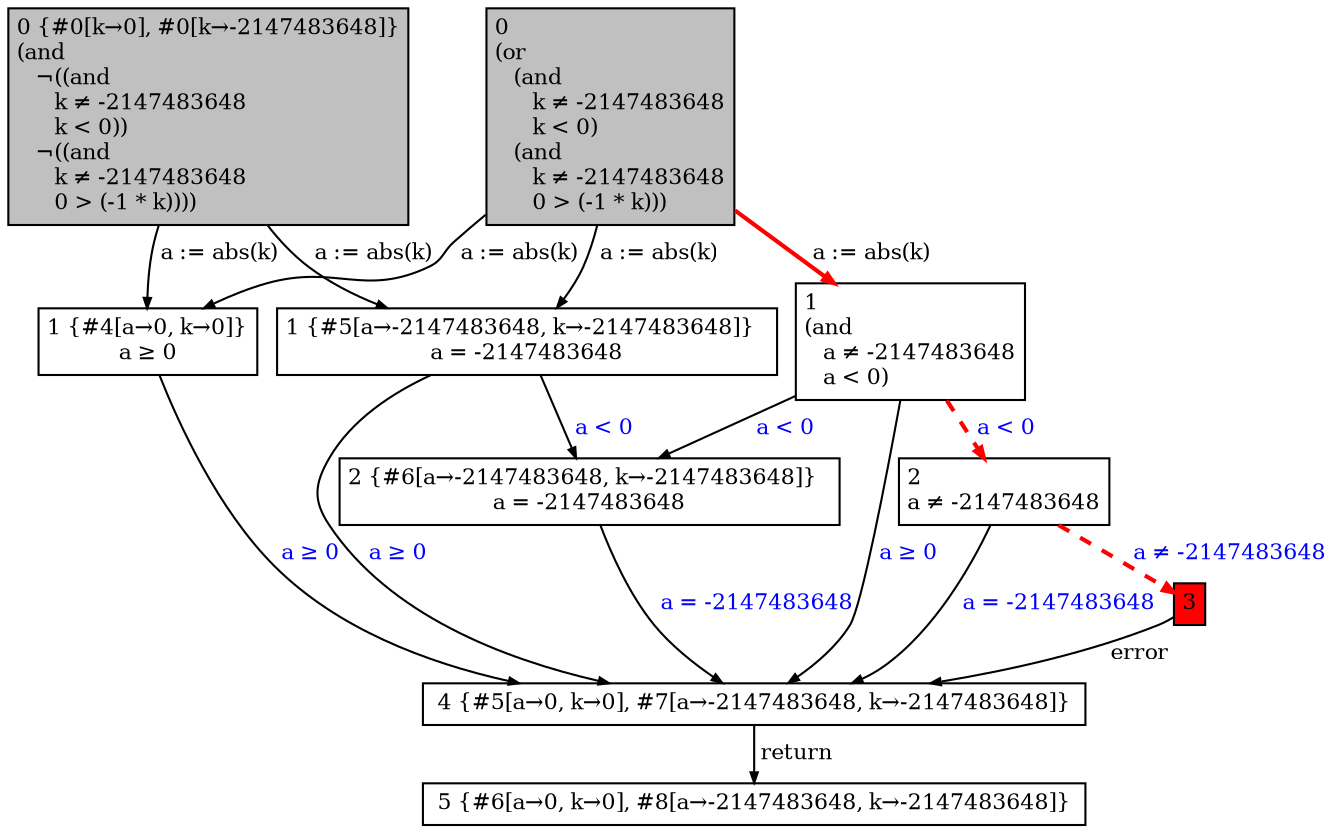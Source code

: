 digraph {
	ranksep=0.10
	nodesep=0.12
	node[fontsize=10.5,shape=box,height=0.02,width=0.02,margin="0.05,0.05"]
	edge[fontsize=10.5,arrowsize=0.5]

	0 [label="0 {#0[k→0], #0[k→-2147483648]}\l(and\l   &not;((and\l      k ≠ -2147483648\l      k < 0))\l   &not;((and\l      k ≠ -2147483648\l      0 > (-1 * k))))\l",style=filled,fillcolor=gray]
	1 [label="0\l(or\l   (and\l      k ≠ -2147483648\l      k < 0)\l   (and\l      k ≠ -2147483648\l      0 > (-1 * k)))\l",style=filled,fillcolor=gray]
	2 [label="1 {#4[a→0, k→0]}\la ≥ 0"]
	3 [label=" 4 {#5[a→0, k→0], #7[a→-2147483648, k→-2147483648]} "]
	4 [label="2 {#6[a→-2147483648, k→-2147483648]}  \la = -2147483648"]
	5 [label=" 5 {#6[a→0, k→0], #8[a→-2147483648, k→-2147483648]} "]
	6 [label="3",style=filled,fillcolor=red]
	7 [label="1 {#5[a→-2147483648, k→-2147483648]}  \la = -2147483648"]
	8 [label="2\la ≠ -2147483648"]
	9 [label="1\l(and\l   a ≠ -2147483648\l   a < 0)\l"]

	0->7[label=" a := abs(k)"]
	6->3[label=" error"]
	1->2[label=" a := abs(k)"]
	0->2[label=" a := abs(k)"]
	9->8[label=" a < 0",fontcolor="#0000FF", color="#FF0000", style="bold,dashed"]
	7->4[label=" a < 0",fontcolor="#0000FF"]
	1->9[label=" a := abs(k)", color="#FF0000", style="bold"]
	9->3[label=" a ≥ 0",fontcolor="#0000FF"]
	1->7[label=" a := abs(k)"]
	7->3[label=" a ≥ 0",fontcolor="#0000FF"]
	8->3[label=" a = -2147483648",fontcolor="#0000FF"]
	8->6[label=" a ≠ -2147483648",fontcolor="#0000FF", color="#FF0000", style="bold,dashed"]
	3->5[label=" return"]
	2->3[label=" a ≥ 0",fontcolor="#0000FF"]
	9->4[label=" a < 0",fontcolor="#0000FF"]
	4->3[label=" a = -2147483648",fontcolor="#0000FF"]
}